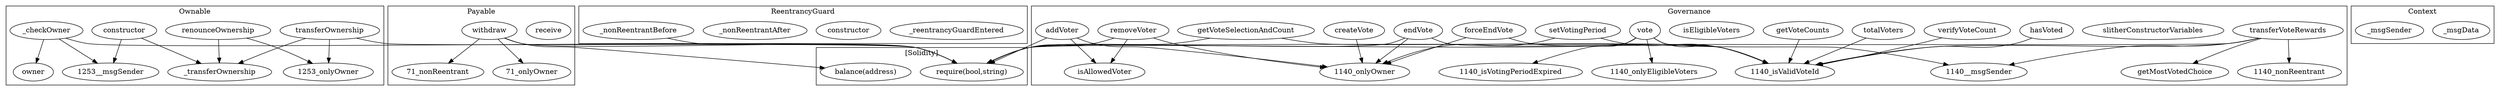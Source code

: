 strict digraph {
subgraph cluster_1253_Ownable {
label = "Ownable"
"1253_transferOwnership" [label="transferOwnership"]
"1253_constructor" [label="constructor"]
"1253_owner" [label="owner"]
"1253__transferOwnership" [label="_transferOwnership"]
"1253_renounceOwnership" [label="renounceOwnership"]
"1253__checkOwner" [label="_checkOwner"]
"1253_transferOwnership" -> "1253_onlyOwner"
"1253_constructor" -> "1253__transferOwnership"
"1253_transferOwnership" -> "1253__transferOwnership"
"1253_constructor" -> "1253__msgSender"
"1253_renounceOwnership" -> "1253_onlyOwner"
"1253__checkOwner" -> "1253__msgSender"
"1253_renounceOwnership" -> "1253__transferOwnership"
"1253__checkOwner" -> "1253_owner"
}subgraph cluster_1318_ReentrancyGuard {
label = "ReentrancyGuard"
"1318__reentrancyGuardEntered" [label="_reentrancyGuardEntered"]
"1318_constructor" [label="constructor"]
"1318__nonReentrantAfter" [label="_nonReentrantAfter"]
"1318__nonReentrantBefore" [label="_nonReentrantBefore"]
}subgraph cluster_71_Payable {
label = "Payable"
"71_receive" [label="receive"]
"71_withdraw" [label="withdraw"]
"71_withdraw" -> "71_nonReentrant"
"71_withdraw" -> "71_onlyOwner"
}subgraph cluster_1140_Governance {
label = "Governance"
"1140_getMostVotedChoice" [label="getMostVotedChoice"]
"1140_getVoteSelectionAndCount" [label="getVoteSelectionAndCount"]
"1140_slitherConstructorVariables" [label="slitherConstructorVariables"]
"1140_transferVoteRewards" [label="transferVoteRewards"]
"1140_createVote" [label="createVote"]
"1140_endVote" [label="endVote"]
"1140_totalVoters" [label="totalVoters"]
"1140_isEligibleVoters" [label="isEligibleVoters"]
"1140_isAllowedVoter" [label="isAllowedVoter"]
"1140_getVoteCounts" [label="getVoteCounts"]
"1140_setVotingPeriod" [label="setVotingPeriod"]
"1140_hasVoted" [label="hasVoted"]
"1140_addVoter" [label="addVoter"]
"1140_vote" [label="vote"]
"1140_forceEndVote" [label="forceEndVote"]
"1140_verifyVoteCount" [label="verifyVoteCount"]
"1140_removeVoter" [label="removeVoter"]
"1140_vote" -> "1140_onlyEligibleVoters"
"1140_transferVoteRewards" -> "1140_getMostVotedChoice"
"1140_vote" -> "1140__msgSender"
"1140_transferVoteRewards" -> "1140_nonReentrant"
"1140_endVote" -> "1140_isValidVoteId"
"1140_addVoter" -> "1140_onlyOwner"
"1140_getVoteCounts" -> "1140_isValidVoteId"
"1140_transferVoteRewards" -> "1140_isValidVoteId"
"1140_addVoter" -> "1140_isAllowedVoter"
"1140_removeVoter" -> "1140_onlyOwner"
"1140_getVoteSelectionAndCount" -> "1140_isValidVoteId"
"1140_transferVoteRewards" -> "1140__msgSender"
"1140_forceEndVote" -> "1140_onlyOwner"
"1140_endVote" -> "1140_onlyOwner"
"1140_vote" -> "1140_isVotingPeriodExpired"
"1140_vote" -> "1140_isValidVoteId"
"1140_removeVoter" -> "1140_isAllowedVoter"
"1140_hasVoted" -> "1140_isValidVoteId"
"1140_setVotingPeriod" -> "1140_isValidVoteId"
"1140_forceEndVote" -> "1140_isValidVoteId"
"1140_verifyVoteCount" -> "1140_isValidVoteId"
"1140_setVotingPeriod" -> "1140_onlyOwner"
"1140_createVote" -> "1140_onlyOwner"
"1140_totalVoters" -> "1140_isValidVoteId"
}subgraph cluster_1340_Context {
label = "Context"
"1340__msgData" [label="_msgData"]
"1340__msgSender" [label="_msgSender"]
}subgraph cluster_solidity {
label = "[Solidity]"
"require(bool,string)" 
"balance(address)" 
"1140_vote" -> "require(bool,string)"
"1140_getVoteSelectionAndCount" -> "require(bool,string)"
"1318__nonReentrantBefore" -> "require(bool,string)"
"1140_endVote" -> "require(bool,string)"
"71_withdraw" -> "balance(address)"
"1253__checkOwner" -> "require(bool,string)"
"1140_removeVoter" -> "require(bool,string)"
"1140_addVoter" -> "require(bool,string)"
"71_withdraw" -> "require(bool,string)"
"1140_transferVoteRewards" -> "require(bool,string)"
"1253_transferOwnership" -> "require(bool,string)"
}
}
